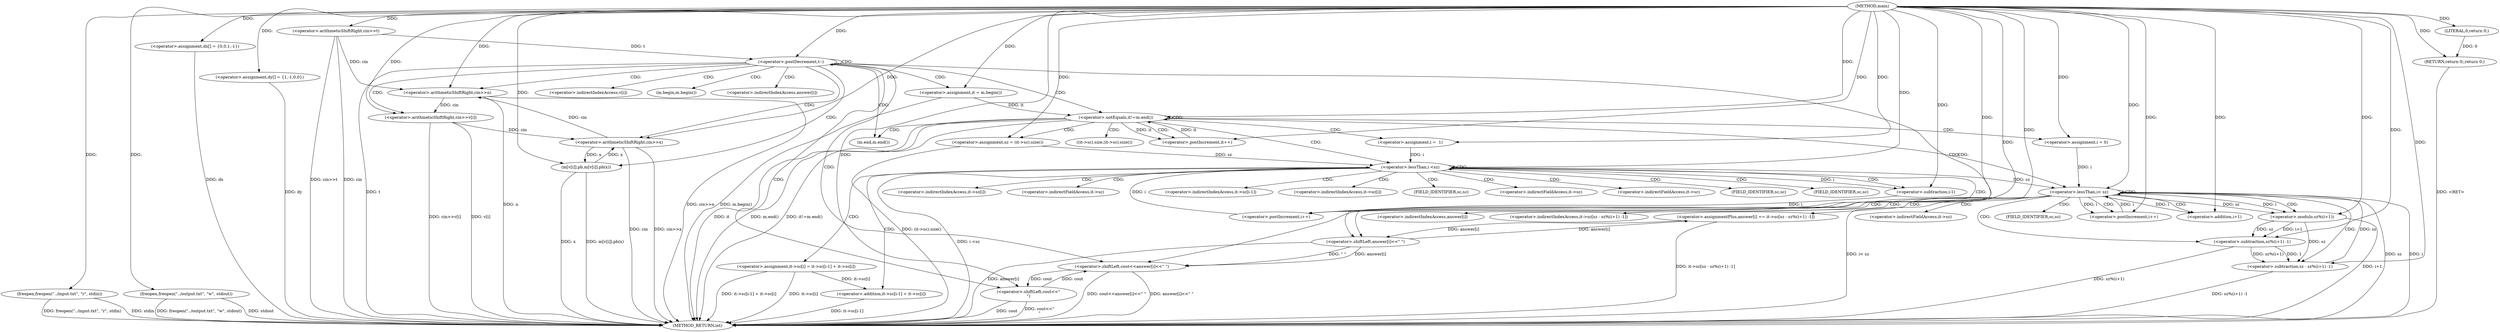 digraph "main" {  
"1000665" [label = "(METHOD,main)" ]
"1000798" [label = "(METHOD_RETURN,int)" ]
"1000667" [label = "(freopen,freopen(\"../input.txt\", \"r\", stdin))" ]
"1000671" [label = "(freopen,freopen(\"../output.txt\", \"w\", stdout))" ]
"1000683" [label = "(<operator>.assignment,dx[] = {0,0,1,-1})" ]
"1000686" [label = "(<operator>.assignment,dy[] = {1,-1,0,0})" ]
"1000688" [label = "(<operator>.arithmeticShiftRight,cin>>t)" ]
"1000796" [label = "(RETURN,return 0;,return 0;)" ]
"1000692" [label = "(<operator>.postDecrement,t--)" ]
"1000797" [label = "(LITERAL,0,return 0;)" ]
"1000696" [label = "(<operator>.arithmeticShiftRight,cin>>n)" ]
"1000700" [label = "(<operator>.arithmeticShiftRight,cin>>v[i])" ]
"1000786" [label = "(<operator>.shiftLeft,cout<<answer[i]<<\" \")" ]
"1000793" [label = "(<operator>.shiftLeft,cout<<\"\n\")" ]
"1000707" [label = "(<operator>.arithmeticShiftRight,cin>>x)" ]
"1000710" [label = "(m[v[i]].pb,m[v[i]].pb(x))" ]
"1000715" [label = "(<operator>.assignment,it = m.begin())" ]
"1000718" [label = "(<operator>.notEquals,it!=m.end())" ]
"1000721" [label = "(<operator>.postIncrement,it++)" ]
"1000725" [label = "(<operator>.assignment,sz = (it->sc).size())" ]
"1000788" [label = "(<operator>.shiftLeft,answer[i]<<\" \")" ]
"1000730" [label = "(<operator>.assignment,i =  1)" ]
"1000733" [label = "(<operator>.lessThan,i <sz)" ]
"1000736" [label = "(<operator>.postIncrement,i++)" ]
"1000760" [label = "(<operator>.assignment,i = 0)" ]
"1000763" [label = "(<operator>.lessThan,i< sz)" ]
"1000766" [label = "(<operator>.postIncrement,i++)" ]
"1000739" [label = "(<operator>.assignment,it->sc[i] = it->sc[i-1] + it->sc[i])" ]
"1000769" [label = "(<operator>.assignmentPlus,answer[i] += it->sc[sz - sz%(i+1) -1])" ]
"1000745" [label = "(<operator>.addition,it->sc[i-1] + it->sc[i])" ]
"1000777" [label = "(<operator>.subtraction,sz - sz%(i+1) -1)" ]
"1000750" [label = "(<operator>.subtraction,i-1)" ]
"1000779" [label = "(<operator>.subtraction,sz%(i+1) -1)" ]
"1000780" [label = "(<operator>.modulo,sz%(i+1))" ]
"1000782" [label = "(<operator>.addition,i+1)" ]
"1000702" [label = "(<operator>.indirectIndexAccess,v[i])" ]
"1000717" [label = "(m.begin,m.begin())" ]
"1000720" [label = "(m.end,m.end())" ]
"1000789" [label = "(<operator>.indirectIndexAccess,answer[i])" ]
"1000727" [label = "((it->sc).size,(it->sc).size())" ]
"1000740" [label = "(<operator>.indirectIndexAccess,it->sc[i])" ]
"1000770" [label = "(<operator>.indirectIndexAccess,answer[i])" ]
"1000773" [label = "(<operator>.indirectIndexAccess,it->sc[sz - sz%(i+1) -1])" ]
"1000741" [label = "(<operator>.indirectFieldAccess,it->sc)" ]
"1000746" [label = "(<operator>.indirectIndexAccess,it->sc[i-1])" ]
"1000753" [label = "(<operator>.indirectIndexAccess,it->sc[i])" ]
"1000774" [label = "(<operator>.indirectFieldAccess,it->sc)" ]
"1000743" [label = "(FIELD_IDENTIFIER,sc,sc)" ]
"1000747" [label = "(<operator>.indirectFieldAccess,it->sc)" ]
"1000754" [label = "(<operator>.indirectFieldAccess,it->sc)" ]
"1000776" [label = "(FIELD_IDENTIFIER,sc,sc)" ]
"1000749" [label = "(FIELD_IDENTIFIER,sc,sc)" ]
"1000756" [label = "(FIELD_IDENTIFIER,sc,sc)" ]
  "1000667" -> "1000798"  [ label = "DDG: freopen(\"../input.txt\", \"r\", stdin)"] 
  "1000671" -> "1000798"  [ label = "DDG: freopen(\"../output.txt\", \"w\", stdout)"] 
  "1000683" -> "1000798"  [ label = "DDG: dx"] 
  "1000686" -> "1000798"  [ label = "DDG: dy"] 
  "1000688" -> "1000798"  [ label = "DDG: cin"] 
  "1000688" -> "1000798"  [ label = "DDG: cin>>t"] 
  "1000692" -> "1000798"  [ label = "DDG: t"] 
  "1000696" -> "1000798"  [ label = "DDG: n"] 
  "1000696" -> "1000798"  [ label = "DDG: cin>>n"] 
  "1000700" -> "1000798"  [ label = "DDG: v[i]"] 
  "1000700" -> "1000798"  [ label = "DDG: cin>>v[i]"] 
  "1000707" -> "1000798"  [ label = "DDG: cin"] 
  "1000707" -> "1000798"  [ label = "DDG: cin>>x"] 
  "1000710" -> "1000798"  [ label = "DDG: x"] 
  "1000710" -> "1000798"  [ label = "DDG: m[v[i]].pb(x)"] 
  "1000715" -> "1000798"  [ label = "DDG: m.begin()"] 
  "1000718" -> "1000798"  [ label = "DDG: it"] 
  "1000718" -> "1000798"  [ label = "DDG: m.end()"] 
  "1000718" -> "1000798"  [ label = "DDG: it!=m.end()"] 
  "1000788" -> "1000798"  [ label = "DDG: answer[i]"] 
  "1000786" -> "1000798"  [ label = "DDG: answer[i]<<\" \""] 
  "1000786" -> "1000798"  [ label = "DDG: cout<<answer[i]<<\" \""] 
  "1000793" -> "1000798"  [ label = "DDG: cout"] 
  "1000793" -> "1000798"  [ label = "DDG: cout<<\"\n\""] 
  "1000725" -> "1000798"  [ label = "DDG: (it->sc).size()"] 
  "1000733" -> "1000798"  [ label = "DDG: i <sz"] 
  "1000763" -> "1000798"  [ label = "DDG: i"] 
  "1000763" -> "1000798"  [ label = "DDG: sz"] 
  "1000763" -> "1000798"  [ label = "DDG: i< sz"] 
  "1000780" -> "1000798"  [ label = "DDG: i+1"] 
  "1000779" -> "1000798"  [ label = "DDG: sz%(i+1)"] 
  "1000777" -> "1000798"  [ label = "DDG: sz%(i+1) -1"] 
  "1000769" -> "1000798"  [ label = "DDG: it->sc[sz - sz%(i+1) -1]"] 
  "1000739" -> "1000798"  [ label = "DDG: it->sc[i]"] 
  "1000745" -> "1000798"  [ label = "DDG: it->sc[i-1]"] 
  "1000739" -> "1000798"  [ label = "DDG: it->sc[i-1] + it->sc[i]"] 
  "1000796" -> "1000798"  [ label = "DDG: <RET>"] 
  "1000667" -> "1000798"  [ label = "DDG: stdin"] 
  "1000671" -> "1000798"  [ label = "DDG: stdout"] 
  "1000797" -> "1000796"  [ label = "DDG: 0"] 
  "1000665" -> "1000796"  [ label = "DDG: "] 
  "1000665" -> "1000667"  [ label = "DDG: "] 
  "1000665" -> "1000671"  [ label = "DDG: "] 
  "1000665" -> "1000683"  [ label = "DDG: "] 
  "1000665" -> "1000686"  [ label = "DDG: "] 
  "1000665" -> "1000688"  [ label = "DDG: "] 
  "1000665" -> "1000797"  [ label = "DDG: "] 
  "1000688" -> "1000692"  [ label = "DDG: t"] 
  "1000665" -> "1000692"  [ label = "DDG: "] 
  "1000688" -> "1000696"  [ label = "DDG: cin"] 
  "1000707" -> "1000696"  [ label = "DDG: cin"] 
  "1000665" -> "1000696"  [ label = "DDG: "] 
  "1000696" -> "1000700"  [ label = "DDG: cin"] 
  "1000665" -> "1000700"  [ label = "DDG: "] 
  "1000665" -> "1000715"  [ label = "DDG: "] 
  "1000793" -> "1000786"  [ label = "DDG: cout"] 
  "1000665" -> "1000786"  [ label = "DDG: "] 
  "1000788" -> "1000786"  [ label = "DDG: \" \""] 
  "1000788" -> "1000786"  [ label = "DDG: answer[i]"] 
  "1000786" -> "1000793"  [ label = "DDG: cout"] 
  "1000665" -> "1000793"  [ label = "DDG: "] 
  "1000700" -> "1000707"  [ label = "DDG: cin"] 
  "1000665" -> "1000707"  [ label = "DDG: "] 
  "1000710" -> "1000707"  [ label = "DDG: x"] 
  "1000707" -> "1000710"  [ label = "DDG: x"] 
  "1000665" -> "1000710"  [ label = "DDG: "] 
  "1000715" -> "1000718"  [ label = "DDG: it"] 
  "1000721" -> "1000718"  [ label = "DDG: it"] 
  "1000665" -> "1000718"  [ label = "DDG: "] 
  "1000718" -> "1000721"  [ label = "DDG: it"] 
  "1000665" -> "1000721"  [ label = "DDG: "] 
  "1000665" -> "1000725"  [ label = "DDG: "] 
  "1000769" -> "1000788"  [ label = "DDG: answer[i]"] 
  "1000665" -> "1000788"  [ label = "DDG: "] 
  "1000665" -> "1000730"  [ label = "DDG: "] 
  "1000665" -> "1000760"  [ label = "DDG: "] 
  "1000730" -> "1000733"  [ label = "DDG: i"] 
  "1000736" -> "1000733"  [ label = "DDG: i"] 
  "1000665" -> "1000733"  [ label = "DDG: "] 
  "1000725" -> "1000733"  [ label = "DDG: sz"] 
  "1000750" -> "1000736"  [ label = "DDG: i"] 
  "1000665" -> "1000736"  [ label = "DDG: "] 
  "1000760" -> "1000763"  [ label = "DDG: i"] 
  "1000766" -> "1000763"  [ label = "DDG: i"] 
  "1000665" -> "1000763"  [ label = "DDG: "] 
  "1000733" -> "1000763"  [ label = "DDG: sz"] 
  "1000777" -> "1000763"  [ label = "DDG: sz"] 
  "1000665" -> "1000766"  [ label = "DDG: "] 
  "1000763" -> "1000766"  [ label = "DDG: i"] 
  "1000788" -> "1000769"  [ label = "DDG: answer[i]"] 
  "1000739" -> "1000745"  [ label = "DDG: it->sc[i]"] 
  "1000780" -> "1000777"  [ label = "DDG: sz"] 
  "1000665" -> "1000777"  [ label = "DDG: "] 
  "1000779" -> "1000777"  [ label = "DDG: sz%(i+1)"] 
  "1000779" -> "1000777"  [ label = "DDG: 1"] 
  "1000733" -> "1000750"  [ label = "DDG: i"] 
  "1000665" -> "1000750"  [ label = "DDG: "] 
  "1000780" -> "1000779"  [ label = "DDG: i+1"] 
  "1000780" -> "1000779"  [ label = "DDG: sz"] 
  "1000665" -> "1000779"  [ label = "DDG: "] 
  "1000763" -> "1000780"  [ label = "DDG: sz"] 
  "1000665" -> "1000780"  [ label = "DDG: "] 
  "1000763" -> "1000780"  [ label = "DDG: i"] 
  "1000763" -> "1000782"  [ label = "DDG: i"] 
  "1000665" -> "1000782"  [ label = "DDG: "] 
  "1000692" -> "1000717"  [ label = "CDG: "] 
  "1000692" -> "1000718"  [ label = "CDG: "] 
  "1000692" -> "1000789"  [ label = "CDG: "] 
  "1000692" -> "1000696"  [ label = "CDG: "] 
  "1000692" -> "1000786"  [ label = "CDG: "] 
  "1000692" -> "1000720"  [ label = "CDG: "] 
  "1000692" -> "1000692"  [ label = "CDG: "] 
  "1000692" -> "1000788"  [ label = "CDG: "] 
  "1000692" -> "1000707"  [ label = "CDG: "] 
  "1000692" -> "1000710"  [ label = "CDG: "] 
  "1000692" -> "1000715"  [ label = "CDG: "] 
  "1000692" -> "1000793"  [ label = "CDG: "] 
  "1000692" -> "1000702"  [ label = "CDG: "] 
  "1000692" -> "1000700"  [ label = "CDG: "] 
  "1000718" -> "1000760"  [ label = "CDG: "] 
  "1000718" -> "1000725"  [ label = "CDG: "] 
  "1000718" -> "1000718"  [ label = "CDG: "] 
  "1000718" -> "1000727"  [ label = "CDG: "] 
  "1000718" -> "1000720"  [ label = "CDG: "] 
  "1000718" -> "1000721"  [ label = "CDG: "] 
  "1000718" -> "1000733"  [ label = "CDG: "] 
  "1000718" -> "1000730"  [ label = "CDG: "] 
  "1000718" -> "1000763"  [ label = "CDG: "] 
  "1000733" -> "1000739"  [ label = "CDG: "] 
  "1000733" -> "1000743"  [ label = "CDG: "] 
  "1000733" -> "1000756"  [ label = "CDG: "] 
  "1000733" -> "1000741"  [ label = "CDG: "] 
  "1000733" -> "1000750"  [ label = "CDG: "] 
  "1000733" -> "1000753"  [ label = "CDG: "] 
  "1000733" -> "1000736"  [ label = "CDG: "] 
  "1000733" -> "1000740"  [ label = "CDG: "] 
  "1000733" -> "1000733"  [ label = "CDG: "] 
  "1000733" -> "1000754"  [ label = "CDG: "] 
  "1000733" -> "1000746"  [ label = "CDG: "] 
  "1000733" -> "1000745"  [ label = "CDG: "] 
  "1000733" -> "1000749"  [ label = "CDG: "] 
  "1000733" -> "1000747"  [ label = "CDG: "] 
  "1000763" -> "1000774"  [ label = "CDG: "] 
  "1000763" -> "1000773"  [ label = "CDG: "] 
  "1000763" -> "1000776"  [ label = "CDG: "] 
  "1000763" -> "1000782"  [ label = "CDG: "] 
  "1000763" -> "1000770"  [ label = "CDG: "] 
  "1000763" -> "1000769"  [ label = "CDG: "] 
  "1000763" -> "1000777"  [ label = "CDG: "] 
  "1000763" -> "1000780"  [ label = "CDG: "] 
  "1000763" -> "1000766"  [ label = "CDG: "] 
  "1000763" -> "1000779"  [ label = "CDG: "] 
  "1000763" -> "1000763"  [ label = "CDG: "] 
}

